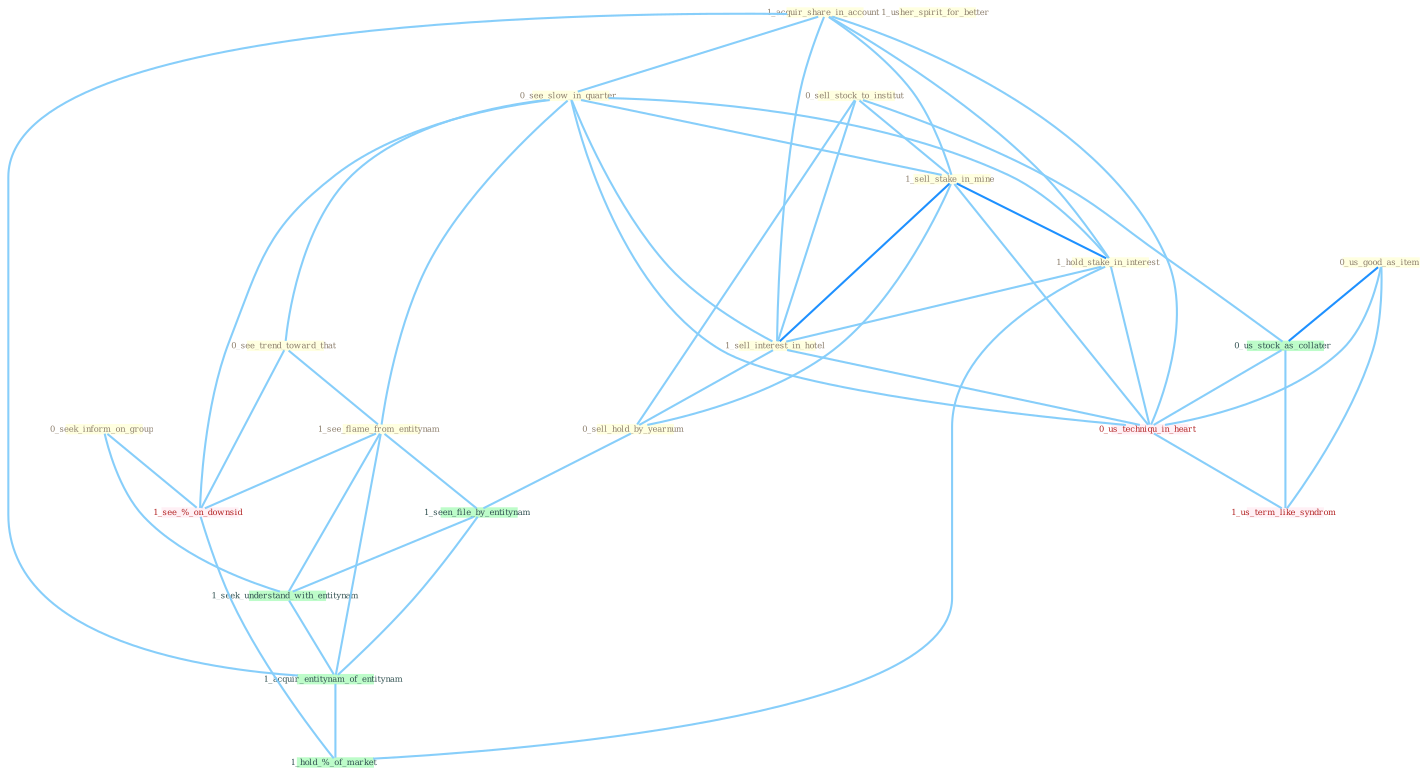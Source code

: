 Graph G{ 
    node
    [shape=polygon,style=filled,width=.5,height=.06,color="#BDFCC9",fixedsize=true,fontsize=4,
    fontcolor="#2f4f4f"];
    {node
    [color="#ffffe0", fontcolor="#8b7d6b"] "0_sell_stock_to_institut " "1_acquir_share_in_account " "0_see_slow_in_quarter " "0_seek_inform_on_group " "0_see_trend_toward_that " "1_see_flame_from_entitynam " "1_usher_spirit_for_better " "1_sell_stake_in_mine " "1_hold_stake_in_interest " "0_us_good_as_item " "1_sell_interest_in_hotel " "0_sell_hold_by_yearnum "}
{node [color="#fff0f5", fontcolor="#b22222"] "0_us_techniqu_in_heart " "1_see_%_on_downsid " "1_us_term_like_syndrom "}
edge [color="#B0E2FF"];

	"0_sell_stock_to_institut " -- "1_sell_stake_in_mine " [w="1", color="#87cefa" ];
	"0_sell_stock_to_institut " -- "1_sell_interest_in_hotel " [w="1", color="#87cefa" ];
	"0_sell_stock_to_institut " -- "0_sell_hold_by_yearnum " [w="1", color="#87cefa" ];
	"0_sell_stock_to_institut " -- "0_us_stock_as_collater " [w="1", color="#87cefa" ];
	"1_acquir_share_in_account " -- "0_see_slow_in_quarter " [w="1", color="#87cefa" ];
	"1_acquir_share_in_account " -- "1_sell_stake_in_mine " [w="1", color="#87cefa" ];
	"1_acquir_share_in_account " -- "1_hold_stake_in_interest " [w="1", color="#87cefa" ];
	"1_acquir_share_in_account " -- "1_sell_interest_in_hotel " [w="1", color="#87cefa" ];
	"1_acquir_share_in_account " -- "1_acquir_entitynam_of_entitynam " [w="1", color="#87cefa" ];
	"1_acquir_share_in_account " -- "0_us_techniqu_in_heart " [w="1", color="#87cefa" ];
	"0_see_slow_in_quarter " -- "0_see_trend_toward_that " [w="1", color="#87cefa" ];
	"0_see_slow_in_quarter " -- "1_see_flame_from_entitynam " [w="1", color="#87cefa" ];
	"0_see_slow_in_quarter " -- "1_sell_stake_in_mine " [w="1", color="#87cefa" ];
	"0_see_slow_in_quarter " -- "1_hold_stake_in_interest " [w="1", color="#87cefa" ];
	"0_see_slow_in_quarter " -- "1_sell_interest_in_hotel " [w="1", color="#87cefa" ];
	"0_see_slow_in_quarter " -- "0_us_techniqu_in_heart " [w="1", color="#87cefa" ];
	"0_see_slow_in_quarter " -- "1_see_%_on_downsid " [w="1", color="#87cefa" ];
	"0_seek_inform_on_group " -- "1_seek_understand_with_entitynam " [w="1", color="#87cefa" ];
	"0_seek_inform_on_group " -- "1_see_%_on_downsid " [w="1", color="#87cefa" ];
	"0_see_trend_toward_that " -- "1_see_flame_from_entitynam " [w="1", color="#87cefa" ];
	"0_see_trend_toward_that " -- "1_see_%_on_downsid " [w="1", color="#87cefa" ];
	"1_see_flame_from_entitynam " -- "1_seen_file_by_entitynam " [w="1", color="#87cefa" ];
	"1_see_flame_from_entitynam " -- "1_seek_understand_with_entitynam " [w="1", color="#87cefa" ];
	"1_see_flame_from_entitynam " -- "1_acquir_entitynam_of_entitynam " [w="1", color="#87cefa" ];
	"1_see_flame_from_entitynam " -- "1_see_%_on_downsid " [w="1", color="#87cefa" ];
	"1_sell_stake_in_mine " -- "1_hold_stake_in_interest " [w="2", color="#1e90ff" , len=0.8];
	"1_sell_stake_in_mine " -- "1_sell_interest_in_hotel " [w="2", color="#1e90ff" , len=0.8];
	"1_sell_stake_in_mine " -- "0_sell_hold_by_yearnum " [w="1", color="#87cefa" ];
	"1_sell_stake_in_mine " -- "0_us_techniqu_in_heart " [w="1", color="#87cefa" ];
	"1_hold_stake_in_interest " -- "1_sell_interest_in_hotel " [w="1", color="#87cefa" ];
	"1_hold_stake_in_interest " -- "0_us_techniqu_in_heart " [w="1", color="#87cefa" ];
	"1_hold_stake_in_interest " -- "1_hold_%_of_market " [w="1", color="#87cefa" ];
	"0_us_good_as_item " -- "0_us_stock_as_collater " [w="2", color="#1e90ff" , len=0.8];
	"0_us_good_as_item " -- "0_us_techniqu_in_heart " [w="1", color="#87cefa" ];
	"0_us_good_as_item " -- "1_us_term_like_syndrom " [w="1", color="#87cefa" ];
	"1_sell_interest_in_hotel " -- "0_sell_hold_by_yearnum " [w="1", color="#87cefa" ];
	"1_sell_interest_in_hotel " -- "0_us_techniqu_in_heart " [w="1", color="#87cefa" ];
	"0_sell_hold_by_yearnum " -- "1_seen_file_by_entitynam " [w="1", color="#87cefa" ];
	"1_seen_file_by_entitynam " -- "1_seek_understand_with_entitynam " [w="1", color="#87cefa" ];
	"1_seen_file_by_entitynam " -- "1_acquir_entitynam_of_entitynam " [w="1", color="#87cefa" ];
	"0_us_stock_as_collater " -- "0_us_techniqu_in_heart " [w="1", color="#87cefa" ];
	"0_us_stock_as_collater " -- "1_us_term_like_syndrom " [w="1", color="#87cefa" ];
	"1_seek_understand_with_entitynam " -- "1_acquir_entitynam_of_entitynam " [w="1", color="#87cefa" ];
	"1_acquir_entitynam_of_entitynam " -- "1_hold_%_of_market " [w="1", color="#87cefa" ];
	"0_us_techniqu_in_heart " -- "1_us_term_like_syndrom " [w="1", color="#87cefa" ];
	"1_see_%_on_downsid " -- "1_hold_%_of_market " [w="1", color="#87cefa" ];
}